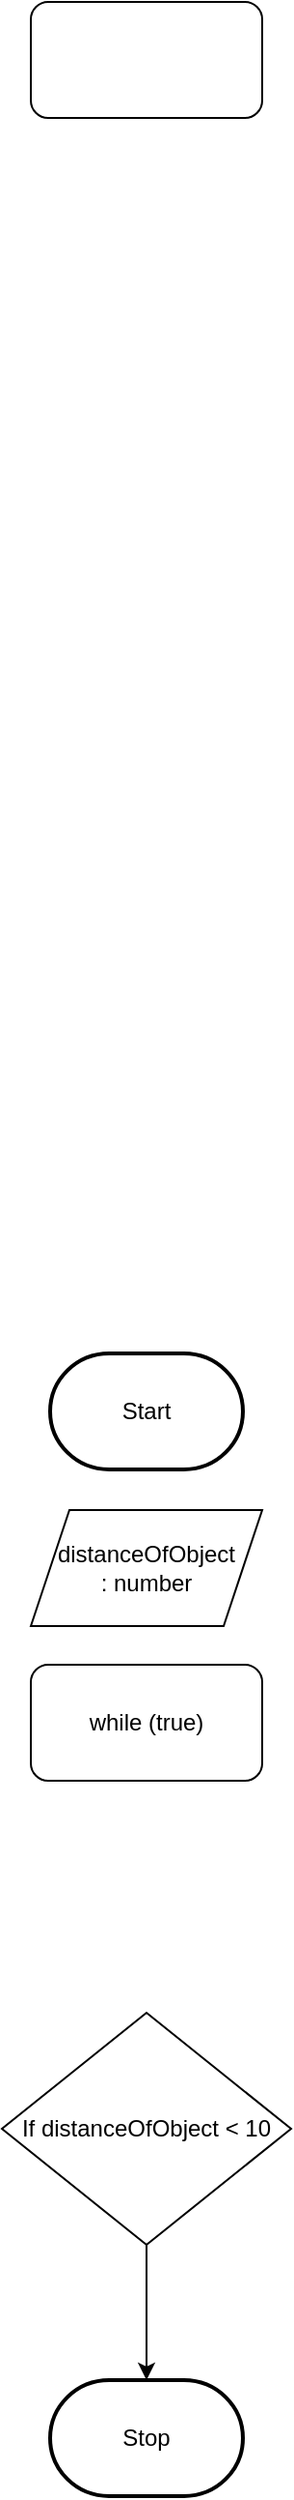 <mxfile>
    <diagram id="HIP3nbAZw_EuaXWnEj3U" name="Page-1">
        <mxGraphModel dx="344" dy="1431" grid="1" gridSize="10" guides="1" tooltips="1" connect="1" arrows="1" fold="1" page="1" pageScale="1" pageWidth="850" pageHeight="1100" math="0" shadow="0">
            <root>
                <mxCell id="0"/>
                <mxCell id="1" parent="0"/>
                <mxCell id="5" style="edgeStyle=orthogonalEdgeStyle;html=1;rounded=0;startArrow=none;" parent="1" source="10" target="3" edge="1">
                    <mxGeometry relative="1" as="geometry"/>
                </mxCell>
                <mxCell id="2" value="Start" style="strokeWidth=2;html=1;shape=mxgraph.flowchart.terminator;whiteSpace=wrap;" parent="1" vertex="1">
                    <mxGeometry x="371" y="79" width="100" height="60" as="geometry"/>
                </mxCell>
                <mxCell id="3" value="Stop" style="strokeWidth=2;html=1;shape=mxgraph.flowchart.terminator;whiteSpace=wrap;" parent="1" vertex="1">
                    <mxGeometry x="371" y="610" width="100" height="60" as="geometry"/>
                </mxCell>
                <mxCell id="6" value="distanceOfObject&lt;br&gt;: number" style="shape=parallelogram;perimeter=parallelogramPerimeter;whiteSpace=wrap;html=1;fixedSize=1;" vertex="1" parent="1">
                    <mxGeometry x="361" y="160" width="120" height="60" as="geometry"/>
                </mxCell>
                <mxCell id="8" value="while (true)" style="rounded=1;whiteSpace=wrap;html=1;" vertex="1" parent="1">
                    <mxGeometry x="361" y="240" width="120" height="60" as="geometry"/>
                </mxCell>
                <mxCell id="10" value="If distanceOfObject &amp;lt; 10" style="rhombus;whiteSpace=wrap;html=1;" vertex="1" parent="1">
                    <mxGeometry x="346" y="420" width="150" height="120" as="geometry"/>
                </mxCell>
                <mxCell id="12" value="" style="rounded=1;whiteSpace=wrap;html=1;" vertex="1" parent="1">
                    <mxGeometry x="361" y="-620" width="120" height="60" as="geometry"/>
                </mxCell>
            </root>
        </mxGraphModel>
    </diagram>
</mxfile>